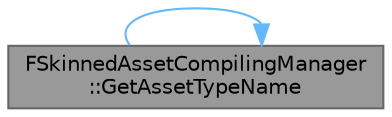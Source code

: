digraph "FSkinnedAssetCompilingManager::GetAssetTypeName"
{
 // INTERACTIVE_SVG=YES
 // LATEX_PDF_SIZE
  bgcolor="transparent";
  edge [fontname=Helvetica,fontsize=10,labelfontname=Helvetica,labelfontsize=10];
  node [fontname=Helvetica,fontsize=10,shape=box,height=0.2,width=0.4];
  rankdir="RL";
  Node1 [id="Node000001",label="FSkinnedAssetCompilingManager\l::GetAssetTypeName",height=0.2,width=0.4,color="gray40", fillcolor="grey60", style="filled", fontcolor="black",tooltip="A unique name among all asset compiling manager to identify the type of asset this manager handles."];
  Node1 -> Node1 [id="edge1_Node000001_Node000001",dir="back",color="steelblue1",style="solid",tooltip=" "];
}
